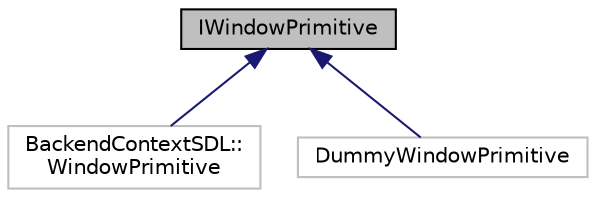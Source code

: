 digraph "IWindowPrimitive"
{
 // LATEX_PDF_SIZE
  edge [fontname="Helvetica",fontsize="10",labelfontname="Helvetica",labelfontsize="10"];
  node [fontname="Helvetica",fontsize="10",shape=record];
  Node1 [label="IWindowPrimitive",height=0.2,width=0.4,color="black", fillcolor="grey75", style="filled", fontcolor="black",tooltip=" "];
  Node1 -> Node2 [dir="back",color="midnightblue",fontsize="10",style="solid",fontname="Helvetica"];
  Node2 [label="BackendContextSDL::\lWindowPrimitive",height=0.2,width=0.4,color="grey75", fillcolor="white", style="filled",URL="$struct_backend_context_s_d_l_1_1_window_primitive.html",tooltip=" "];
  Node1 -> Node3 [dir="back",color="midnightblue",fontsize="10",style="solid",fontname="Helvetica"];
  Node3 [label="DummyWindowPrimitive",height=0.2,width=0.4,color="grey75", fillcolor="white", style="filled",URL="$struct_dummy_window_primitive.html",tooltip=" "];
}

